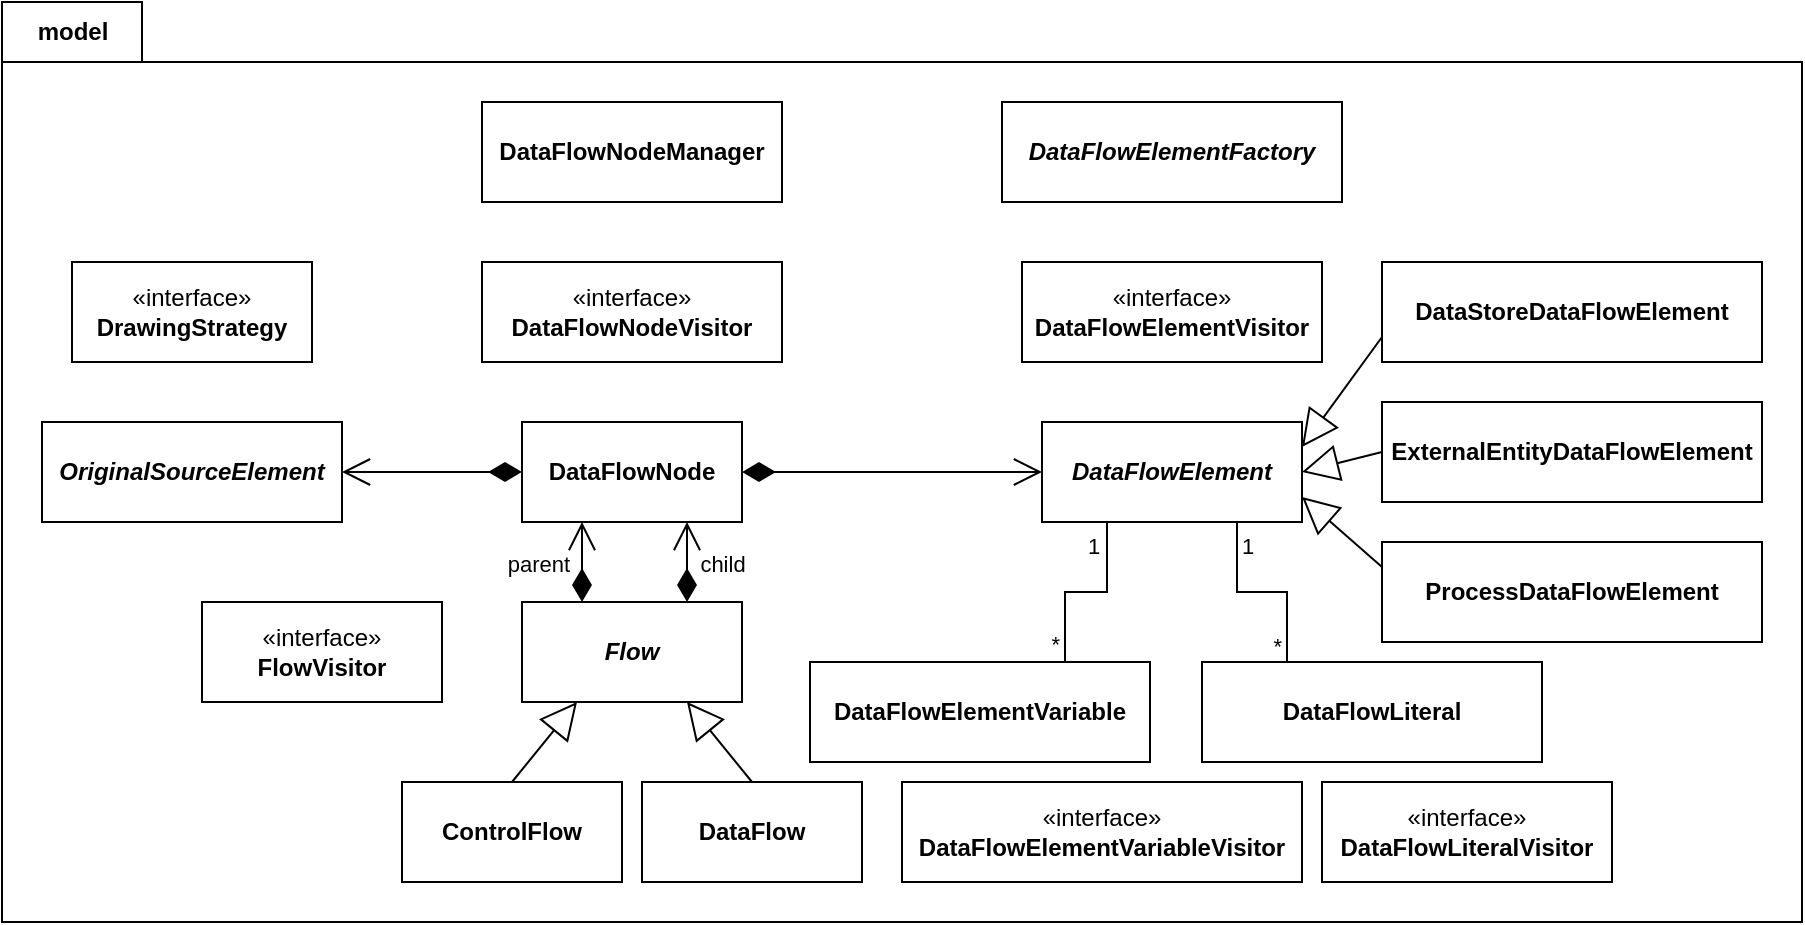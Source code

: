 <mxfile version="21.7.5" type="device">
  <diagram name="Seite-1" id="e-wyYqwjdzoaA5SkaL2N">
    <mxGraphModel dx="2022" dy="660" grid="1" gridSize="10" guides="1" tooltips="1" connect="1" arrows="1" fold="1" page="1" pageScale="1" pageWidth="827" pageHeight="1169" math="0" shadow="0">
      <root>
        <mxCell id="0" />
        <mxCell id="1" parent="0" />
        <mxCell id="Jmxpw6SpZu41uGRwyS60-1" value="" style="shape=folder;fontStyle=1;spacingTop=10;tabWidth=70;tabHeight=30;tabPosition=left;html=1;whiteSpace=wrap;" vertex="1" parent="1">
          <mxGeometry x="-160" y="10" width="900" height="460" as="geometry" />
        </mxCell>
        <mxCell id="Jmxpw6SpZu41uGRwyS60-2" value="&lt;b&gt;DataFlowNodeManager&lt;/b&gt;" style="html=1;whiteSpace=wrap;" vertex="1" parent="1">
          <mxGeometry x="80" y="60" width="150" height="50" as="geometry" />
        </mxCell>
        <mxCell id="Jmxpw6SpZu41uGRwyS60-3" value="&lt;i&gt;&lt;b&gt;DataFlowElementFactory&lt;/b&gt;&lt;/i&gt;" style="html=1;whiteSpace=wrap;" vertex="1" parent="1">
          <mxGeometry x="340" y="60" width="170" height="50" as="geometry" />
        </mxCell>
        <mxCell id="Jmxpw6SpZu41uGRwyS60-4" value="&lt;div&gt;«interface»&lt;/div&gt;&lt;div&gt;&lt;b&gt;DataFlowElementVariableVisitor&lt;/b&gt;&lt;/div&gt;" style="html=1;whiteSpace=wrap;" vertex="1" parent="1">
          <mxGeometry x="290" y="400" width="200" height="50" as="geometry" />
        </mxCell>
        <mxCell id="Jmxpw6SpZu41uGRwyS60-5" value="&lt;b&gt;DataFlowNode&lt;/b&gt;" style="html=1;whiteSpace=wrap;" vertex="1" parent="1">
          <mxGeometry x="100" y="220" width="110" height="50" as="geometry" />
        </mxCell>
        <mxCell id="Jmxpw6SpZu41uGRwyS60-6" value="&lt;i&gt;&lt;b&gt;DataFlowElement&lt;/b&gt;&lt;/i&gt;" style="html=1;whiteSpace=wrap;" vertex="1" parent="1">
          <mxGeometry x="360" y="220" width="130" height="50" as="geometry" />
        </mxCell>
        <mxCell id="Jmxpw6SpZu41uGRwyS60-7" value="&lt;b&gt;DataFlowElementVariable&lt;/b&gt;" style="html=1;whiteSpace=wrap;" vertex="1" parent="1">
          <mxGeometry x="244" y="340" width="170" height="50" as="geometry" />
        </mxCell>
        <mxCell id="Jmxpw6SpZu41uGRwyS60-8" value="&lt;b&gt;DataFlowLiteral&lt;/b&gt;" style="html=1;whiteSpace=wrap;" vertex="1" parent="1">
          <mxGeometry x="440" y="340" width="170" height="50" as="geometry" />
        </mxCell>
        <mxCell id="Jmxpw6SpZu41uGRwyS60-12" value="" style="endArrow=none;html=1;edgeStyle=orthogonalEdgeStyle;rounded=0;exitX=0.25;exitY=1;exitDx=0;exitDy=0;entryX=0.75;entryY=0;entryDx=0;entryDy=0;" edge="1" parent="1" source="Jmxpw6SpZu41uGRwyS60-6" target="Jmxpw6SpZu41uGRwyS60-7">
          <mxGeometry relative="1" as="geometry">
            <mxPoint x="330" y="380" as="sourcePoint" />
            <mxPoint x="490" y="380" as="targetPoint" />
          </mxGeometry>
        </mxCell>
        <mxCell id="Jmxpw6SpZu41uGRwyS60-13" value="1" style="edgeLabel;resizable=0;html=1;align=left;verticalAlign=bottom;" connectable="0" vertex="1" parent="Jmxpw6SpZu41uGRwyS60-12">
          <mxGeometry x="-1" relative="1" as="geometry">
            <mxPoint x="-12" y="20" as="offset" />
          </mxGeometry>
        </mxCell>
        <mxCell id="Jmxpw6SpZu41uGRwyS60-14" value="*" style="edgeLabel;resizable=0;html=1;align=right;verticalAlign=bottom;" connectable="0" vertex="1" parent="Jmxpw6SpZu41uGRwyS60-12">
          <mxGeometry x="1" relative="1" as="geometry">
            <mxPoint x="-2" y="-1" as="offset" />
          </mxGeometry>
        </mxCell>
        <mxCell id="Jmxpw6SpZu41uGRwyS60-16" value="" style="endArrow=none;html=1;edgeStyle=orthogonalEdgeStyle;rounded=0;exitX=0.75;exitY=1;exitDx=0;exitDy=0;entryX=0.25;entryY=0;entryDx=0;entryDy=0;" edge="1" parent="1" source="Jmxpw6SpZu41uGRwyS60-6" target="Jmxpw6SpZu41uGRwyS60-8">
          <mxGeometry relative="1" as="geometry">
            <mxPoint x="500" y="243" as="sourcePoint" />
            <mxPoint x="550" y="203" as="targetPoint" />
          </mxGeometry>
        </mxCell>
        <mxCell id="Jmxpw6SpZu41uGRwyS60-17" value="1" style="edgeLabel;resizable=0;html=1;align=left;verticalAlign=bottom;" connectable="0" vertex="1" parent="Jmxpw6SpZu41uGRwyS60-16">
          <mxGeometry x="-1" relative="1" as="geometry">
            <mxPoint y="20" as="offset" />
          </mxGeometry>
        </mxCell>
        <mxCell id="Jmxpw6SpZu41uGRwyS60-18" value="*" style="edgeLabel;resizable=0;html=1;align=right;verticalAlign=bottom;" connectable="0" vertex="1" parent="Jmxpw6SpZu41uGRwyS60-16">
          <mxGeometry x="1" relative="1" as="geometry">
            <mxPoint x="-2" as="offset" />
          </mxGeometry>
        </mxCell>
        <mxCell id="Jmxpw6SpZu41uGRwyS60-19" value="&lt;b&gt;ProcessDataFlowElement&lt;/b&gt;" style="html=1;whiteSpace=wrap;" vertex="1" parent="1">
          <mxGeometry x="530" y="280" width="190" height="50" as="geometry" />
        </mxCell>
        <mxCell id="Jmxpw6SpZu41uGRwyS60-20" value="&lt;b&gt;ExternalEntityDataFlowElement&lt;/b&gt;" style="html=1;whiteSpace=wrap;" vertex="1" parent="1">
          <mxGeometry x="530" y="210" width="190" height="50" as="geometry" />
        </mxCell>
        <mxCell id="Jmxpw6SpZu41uGRwyS60-21" value="&lt;b&gt;DataStoreDataFlowElement&lt;/b&gt;" style="html=1;whiteSpace=wrap;" vertex="1" parent="1">
          <mxGeometry x="530" y="140" width="190" height="50" as="geometry" />
        </mxCell>
        <mxCell id="Jmxpw6SpZu41uGRwyS60-22" value="" style="endArrow=block;endSize=16;endFill=0;html=1;rounded=0;exitX=0;exitY=0.25;exitDx=0;exitDy=0;entryX=1;entryY=0.75;entryDx=0;entryDy=0;" edge="1" parent="1" source="Jmxpw6SpZu41uGRwyS60-19" target="Jmxpw6SpZu41uGRwyS60-6">
          <mxGeometry width="160" relative="1" as="geometry">
            <mxPoint x="320" y="280" as="sourcePoint" />
            <mxPoint x="480" y="280" as="targetPoint" />
          </mxGeometry>
        </mxCell>
        <mxCell id="Jmxpw6SpZu41uGRwyS60-23" value="" style="endArrow=block;endSize=16;endFill=0;html=1;rounded=0;exitX=0;exitY=0.5;exitDx=0;exitDy=0;entryX=1;entryY=0.5;entryDx=0;entryDy=0;" edge="1" parent="1" source="Jmxpw6SpZu41uGRwyS60-20" target="Jmxpw6SpZu41uGRwyS60-6">
          <mxGeometry width="160" relative="1" as="geometry">
            <mxPoint x="323" y="360" as="sourcePoint" />
            <mxPoint x="435" y="280" as="targetPoint" />
          </mxGeometry>
        </mxCell>
        <mxCell id="Jmxpw6SpZu41uGRwyS60-24" value="" style="endArrow=block;endSize=16;endFill=0;html=1;rounded=0;exitX=0;exitY=0.75;exitDx=0;exitDy=0;entryX=1;entryY=0.25;entryDx=0;entryDy=0;" edge="1" parent="1" source="Jmxpw6SpZu41uGRwyS60-21" target="Jmxpw6SpZu41uGRwyS60-6">
          <mxGeometry width="160" relative="1" as="geometry">
            <mxPoint x="333" y="370" as="sourcePoint" />
            <mxPoint x="445" y="290" as="targetPoint" />
          </mxGeometry>
        </mxCell>
        <mxCell id="Jmxpw6SpZu41uGRwyS60-25" value="&lt;i&gt;&lt;b&gt;Flow&lt;/b&gt;&lt;/i&gt;" style="html=1;whiteSpace=wrap;" vertex="1" parent="1">
          <mxGeometry x="100" y="310" width="110" height="50" as="geometry" />
        </mxCell>
        <mxCell id="Jmxpw6SpZu41uGRwyS60-26" value="" style="endArrow=open;html=1;endSize=12;startArrow=diamondThin;startSize=14;startFill=1;edgeStyle=orthogonalEdgeStyle;align=left;verticalAlign=bottom;rounded=0;exitX=0.75;exitY=0;exitDx=0;exitDy=0;entryX=0.75;entryY=1;entryDx=0;entryDy=0;" edge="1" parent="1" source="Jmxpw6SpZu41uGRwyS60-25" target="Jmxpw6SpZu41uGRwyS60-5">
          <mxGeometry x="-1" y="3" relative="1" as="geometry">
            <mxPoint x="350" y="280" as="sourcePoint" />
            <mxPoint x="510" y="280" as="targetPoint" />
          </mxGeometry>
        </mxCell>
        <mxCell id="Jmxpw6SpZu41uGRwyS60-30" value="child" style="edgeLabel;html=1;align=center;verticalAlign=middle;resizable=0;points=[];" vertex="1" connectable="0" parent="Jmxpw6SpZu41uGRwyS60-26">
          <mxGeometry x="0.248" relative="1" as="geometry">
            <mxPoint x="17" y="6" as="offset" />
          </mxGeometry>
        </mxCell>
        <mxCell id="Jmxpw6SpZu41uGRwyS60-29" value="" style="endArrow=open;html=1;endSize=12;startArrow=diamondThin;startSize=14;startFill=1;edgeStyle=orthogonalEdgeStyle;align=left;verticalAlign=bottom;rounded=0;exitX=0.75;exitY=0;exitDx=0;exitDy=0;entryX=0.75;entryY=1;entryDx=0;entryDy=0;" edge="1" parent="1">
          <mxGeometry x="-1" y="3" relative="1" as="geometry">
            <mxPoint x="130" y="310" as="sourcePoint" />
            <mxPoint x="130" y="270" as="targetPoint" />
          </mxGeometry>
        </mxCell>
        <mxCell id="Jmxpw6SpZu41uGRwyS60-31" value="parent" style="edgeLabel;html=1;align=center;verticalAlign=middle;resizable=0;points=[];" vertex="1" connectable="0" parent="Jmxpw6SpZu41uGRwyS60-29">
          <mxGeometry x="0.214" y="2" relative="1" as="geometry">
            <mxPoint x="-20" y="5" as="offset" />
          </mxGeometry>
        </mxCell>
        <mxCell id="Jmxpw6SpZu41uGRwyS60-32" value="" style="endArrow=open;html=1;endSize=12;startArrow=diamondThin;startSize=14;startFill=1;edgeStyle=orthogonalEdgeStyle;align=left;verticalAlign=bottom;rounded=0;exitX=1;exitY=0.5;exitDx=0;exitDy=0;entryX=0;entryY=0.5;entryDx=0;entryDy=0;" edge="1" parent="1" source="Jmxpw6SpZu41uGRwyS60-5" target="Jmxpw6SpZu41uGRwyS60-6">
          <mxGeometry x="-1" y="3" relative="1" as="geometry">
            <mxPoint x="130" y="270" as="sourcePoint" />
            <mxPoint x="290" y="270" as="targetPoint" />
          </mxGeometry>
        </mxCell>
        <mxCell id="Jmxpw6SpZu41uGRwyS60-34" value="&lt;i&gt;&lt;b&gt;OriginalSourceElement&lt;/b&gt;&lt;/i&gt;" style="html=1;whiteSpace=wrap;" vertex="1" parent="1">
          <mxGeometry x="-140" y="220" width="150" height="50" as="geometry" />
        </mxCell>
        <mxCell id="Jmxpw6SpZu41uGRwyS60-35" value="" style="endArrow=open;html=1;endSize=12;startArrow=diamondThin;startSize=14;startFill=1;edgeStyle=orthogonalEdgeStyle;align=left;verticalAlign=bottom;rounded=0;exitX=0;exitY=0.5;exitDx=0;exitDy=0;entryX=1;entryY=0.5;entryDx=0;entryDy=0;" edge="1" parent="1" source="Jmxpw6SpZu41uGRwyS60-5" target="Jmxpw6SpZu41uGRwyS60-34">
          <mxGeometry x="-1" y="3" relative="1" as="geometry">
            <mxPoint x="130" y="270" as="sourcePoint" />
            <mxPoint x="290" y="270" as="targetPoint" />
          </mxGeometry>
        </mxCell>
        <mxCell id="Jmxpw6SpZu41uGRwyS60-36" value="&lt;b&gt;ControlFlow&lt;/b&gt;" style="html=1;whiteSpace=wrap;" vertex="1" parent="1">
          <mxGeometry x="40" y="400" width="110" height="50" as="geometry" />
        </mxCell>
        <mxCell id="Jmxpw6SpZu41uGRwyS60-37" value="&lt;b&gt;DataFlow&lt;/b&gt;" style="html=1;whiteSpace=wrap;" vertex="1" parent="1">
          <mxGeometry x="160" y="400" width="110" height="50" as="geometry" />
        </mxCell>
        <mxCell id="Jmxpw6SpZu41uGRwyS60-38" value="" style="endArrow=block;endSize=16;endFill=0;html=1;rounded=0;exitX=0.5;exitY=0;exitDx=0;exitDy=0;entryX=0.25;entryY=1;entryDx=0;entryDy=0;" edge="1" parent="1" source="Jmxpw6SpZu41uGRwyS60-36" target="Jmxpw6SpZu41uGRwyS60-25">
          <mxGeometry width="160" relative="1" as="geometry">
            <mxPoint x="260" y="340" as="sourcePoint" />
            <mxPoint x="420" y="340" as="targetPoint" />
          </mxGeometry>
        </mxCell>
        <mxCell id="Jmxpw6SpZu41uGRwyS60-39" value="" style="endArrow=block;endSize=16;endFill=0;html=1;rounded=0;exitX=0.5;exitY=0;exitDx=0;exitDy=0;entryX=0.75;entryY=1;entryDx=0;entryDy=0;" edge="1" parent="1" source="Jmxpw6SpZu41uGRwyS60-37" target="Jmxpw6SpZu41uGRwyS60-25">
          <mxGeometry width="160" relative="1" as="geometry">
            <mxPoint x="105" y="410" as="sourcePoint" />
            <mxPoint x="138" y="370" as="targetPoint" />
          </mxGeometry>
        </mxCell>
        <mxCell id="Jmxpw6SpZu41uGRwyS60-40" value="&lt;div&gt;«interface»&lt;/div&gt;&lt;div&gt;&lt;b&gt;FlowVisitor&lt;/b&gt;&lt;/div&gt;" style="html=1;whiteSpace=wrap;" vertex="1" parent="1">
          <mxGeometry x="-60" y="310" width="120" height="50" as="geometry" />
        </mxCell>
        <mxCell id="Jmxpw6SpZu41uGRwyS60-41" value="&lt;div&gt;«interface»&lt;/div&gt;&lt;div&gt;&lt;b&gt;DataFlowElementVisitor&lt;/b&gt;&lt;/div&gt;" style="html=1;whiteSpace=wrap;" vertex="1" parent="1">
          <mxGeometry x="350" y="140" width="150" height="50" as="geometry" />
        </mxCell>
        <mxCell id="Jmxpw6SpZu41uGRwyS60-42" value="&lt;div&gt;«interface»&lt;/div&gt;&lt;div&gt;&lt;b&gt;DataFlowNodeVisitor&lt;/b&gt;&lt;/div&gt;" style="html=1;whiteSpace=wrap;" vertex="1" parent="1">
          <mxGeometry x="80" y="140" width="150" height="50" as="geometry" />
        </mxCell>
        <mxCell id="Jmxpw6SpZu41uGRwyS60-43" value="&lt;div&gt;«interface»&lt;/div&gt;&lt;div&gt;&lt;b&gt;DrawingStrategy&lt;/b&gt;&lt;/div&gt;" style="html=1;whiteSpace=wrap;" vertex="1" parent="1">
          <mxGeometry x="-125" y="140" width="120" height="50" as="geometry" />
        </mxCell>
        <mxCell id="Jmxpw6SpZu41uGRwyS60-45" value="&lt;div&gt;«interface»&lt;/div&gt;&lt;div&gt;&lt;b&gt;DataFlowLiteralVisitor&lt;/b&gt;&lt;/div&gt;" style="html=1;whiteSpace=wrap;" vertex="1" parent="1">
          <mxGeometry x="500" y="400" width="145" height="50" as="geometry" />
        </mxCell>
        <mxCell id="Jmxpw6SpZu41uGRwyS60-46" value="model" style="text;align=center;fontStyle=1;verticalAlign=middle;spacingLeft=3;spacingRight=3;strokeColor=none;rotatable=0;points=[[0,0.5],[1,0.5]];portConstraint=eastwest;html=1;" vertex="1" parent="1">
          <mxGeometry x="-160" y="10" width="70" height="30" as="geometry" />
        </mxCell>
      </root>
    </mxGraphModel>
  </diagram>
</mxfile>
